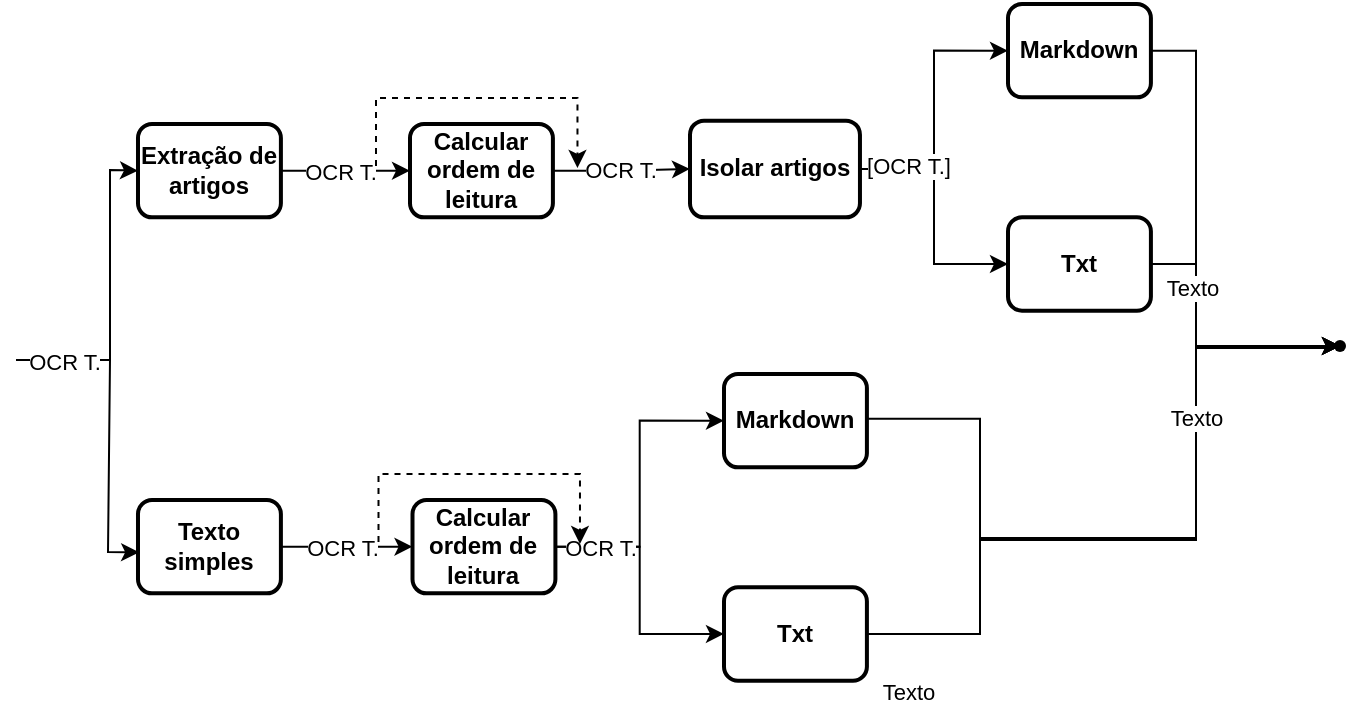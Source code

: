 <mxfile version="24.7.8">
  <diagram id="C5RBs43oDa-KdzZeNtuy" name="Page-1">
    <mxGraphModel dx="1388" dy="570" grid="0" gridSize="10" guides="1" tooltips="1" connect="1" arrows="1" fold="1" page="0" pageScale="1" pageWidth="827" pageHeight="1169" math="0" shadow="0">
      <root>
        <mxCell id="WIyWlLk6GJQsqaUBKTNV-0" />
        <mxCell id="WIyWlLk6GJQsqaUBKTNV-1" parent="WIyWlLk6GJQsqaUBKTNV-0" />
        <mxCell id="emc-SJDjb3-GtYumTHaR-23" value="" style="edgeStyle=orthogonalEdgeStyle;rounded=0;orthogonalLoop=1;jettySize=auto;html=1;entryX=0;entryY=0.5;entryDx=0;entryDy=0;" parent="WIyWlLk6GJQsqaUBKTNV-1" source="emc-SJDjb3-GtYumTHaR-24" target="zUcCvULZBNjmUCeSHpB5-2" edge="1">
          <mxGeometry relative="1" as="geometry">
            <mxPoint x="180" y="405" as="targetPoint" />
          </mxGeometry>
        </mxCell>
        <mxCell id="SCw9ndpxxCGw7AszbB7P-1" value="OCR T." style="edgeLabel;html=1;align=center;verticalAlign=middle;resizable=0;points=[];" parent="emc-SJDjb3-GtYumTHaR-23" vertex="1" connectable="0">
          <mxGeometry x="-0.212" relative="1" as="geometry">
            <mxPoint x="4" as="offset" />
          </mxGeometry>
        </mxCell>
        <mxCell id="emc-SJDjb3-GtYumTHaR-24" value="&lt;b&gt;Extração de artigos&lt;/b&gt;" style="rounded=1;whiteSpace=wrap;html=1;absoluteArcSize=1;arcSize=14;strokeWidth=2;" parent="WIyWlLk6GJQsqaUBKTNV-1" vertex="1">
          <mxGeometry x="63.996" y="312.997" width="71.457" height="46.667" as="geometry" />
        </mxCell>
        <mxCell id="emc-SJDjb3-GtYumTHaR-33" value="" style="endArrow=classic;html=1;rounded=0;entryX=0;entryY=0.5;entryDx=0;entryDy=0;" parent="WIyWlLk6GJQsqaUBKTNV-1" target="emc-SJDjb3-GtYumTHaR-24" edge="1">
          <mxGeometry width="50" height="50" relative="1" as="geometry">
            <mxPoint x="3" y="431" as="sourcePoint" />
            <mxPoint x="52.864" y="393.333" as="targetPoint" />
            <Array as="points">
              <mxPoint x="50" y="431" />
              <mxPoint x="50" y="336" />
            </Array>
          </mxGeometry>
        </mxCell>
        <mxCell id="SCw9ndpxxCGw7AszbB7P-0" value="OCR T." style="edgeLabel;html=1;align=center;verticalAlign=middle;resizable=0;points=[];" parent="emc-SJDjb3-GtYumTHaR-33" vertex="1" connectable="0">
          <mxGeometry x="-0.467" y="-1" relative="1" as="geometry">
            <mxPoint x="-18" as="offset" />
          </mxGeometry>
        </mxCell>
        <mxCell id="zUcCvULZBNjmUCeSHpB5-0" value="" style="edgeStyle=orthogonalEdgeStyle;rounded=0;orthogonalLoop=1;jettySize=auto;html=1;" edge="1" parent="WIyWlLk6GJQsqaUBKTNV-1" source="zUcCvULZBNjmUCeSHpB5-2" target="zUcCvULZBNjmUCeSHpB5-4">
          <mxGeometry relative="1" as="geometry" />
        </mxCell>
        <mxCell id="zUcCvULZBNjmUCeSHpB5-1" value="OCR T." style="edgeLabel;html=1;align=center;verticalAlign=middle;resizable=0;points=[];" vertex="1" connectable="0" parent="zUcCvULZBNjmUCeSHpB5-0">
          <mxGeometry x="0.034" y="-1" relative="1" as="geometry">
            <mxPoint x="-2" y="-1" as="offset" />
          </mxGeometry>
        </mxCell>
        <mxCell id="zUcCvULZBNjmUCeSHpB5-2" value="&lt;b&gt;Calcular ordem de leitura&lt;/b&gt;" style="rounded=1;whiteSpace=wrap;html=1;absoluteArcSize=1;arcSize=14;strokeWidth=2;" vertex="1" parent="WIyWlLk6GJQsqaUBKTNV-1">
          <mxGeometry x="199.999" y="312.997" width="71.457" height="46.667" as="geometry" />
        </mxCell>
        <mxCell id="zUcCvULZBNjmUCeSHpB5-7" style="edgeStyle=orthogonalEdgeStyle;rounded=0;orthogonalLoop=1;jettySize=auto;html=1;entryX=0;entryY=0.5;entryDx=0;entryDy=0;" edge="1" parent="WIyWlLk6GJQsqaUBKTNV-1" source="zUcCvULZBNjmUCeSHpB5-4" target="zUcCvULZBNjmUCeSHpB5-9">
          <mxGeometry relative="1" as="geometry">
            <mxPoint x="440" y="405" as="targetPoint" />
          </mxGeometry>
        </mxCell>
        <mxCell id="zUcCvULZBNjmUCeSHpB5-17" style="edgeStyle=orthogonalEdgeStyle;rounded=0;orthogonalLoop=1;jettySize=auto;html=1;" edge="1" parent="WIyWlLk6GJQsqaUBKTNV-1" source="zUcCvULZBNjmUCeSHpB5-4" target="zUcCvULZBNjmUCeSHpB5-16">
          <mxGeometry relative="1" as="geometry">
            <Array as="points">
              <mxPoint x="462" y="335" />
              <mxPoint x="462" y="383" />
            </Array>
          </mxGeometry>
        </mxCell>
        <mxCell id="zUcCvULZBNjmUCeSHpB5-37" value="[OCR T.]" style="edgeLabel;html=1;align=center;verticalAlign=middle;resizable=0;points=[];" vertex="1" connectable="0" parent="zUcCvULZBNjmUCeSHpB5-17">
          <mxGeometry x="-0.72" y="2" relative="1" as="geometry">
            <mxPoint x="7" as="offset" />
          </mxGeometry>
        </mxCell>
        <mxCell id="zUcCvULZBNjmUCeSHpB5-4" value="&lt;b&gt;Isolar artigos&lt;/b&gt;" style="rounded=1;whiteSpace=wrap;html=1;absoluteArcSize=1;arcSize=14;strokeWidth=2;" vertex="1" parent="WIyWlLk6GJQsqaUBKTNV-1">
          <mxGeometry x="340" y="311.33" width="84.98" height="48.33" as="geometry" />
        </mxCell>
        <mxCell id="zUcCvULZBNjmUCeSHpB5-5" value="" style="endArrow=classic;html=1;rounded=0;dashed=1;" edge="1" parent="WIyWlLk6GJQsqaUBKTNV-1">
          <mxGeometry width="50" height="50" relative="1" as="geometry">
            <mxPoint x="183" y="334" as="sourcePoint" />
            <mxPoint x="283.734" y="335" as="targetPoint" />
            <Array as="points">
              <mxPoint x="183" y="300" />
              <mxPoint x="283.734" y="300" />
            </Array>
          </mxGeometry>
        </mxCell>
        <mxCell id="zUcCvULZBNjmUCeSHpB5-9" value="&lt;b&gt;Markdown&lt;/b&gt;" style="rounded=1;whiteSpace=wrap;html=1;absoluteArcSize=1;arcSize=14;strokeWidth=2;" vertex="1" parent="WIyWlLk6GJQsqaUBKTNV-1">
          <mxGeometry x="498.999" y="252.997" width="71.457" height="46.667" as="geometry" />
        </mxCell>
        <mxCell id="zUcCvULZBNjmUCeSHpB5-26" style="edgeStyle=orthogonalEdgeStyle;rounded=0;orthogonalLoop=1;jettySize=auto;html=1;entryX=0;entryY=0.5;entryDx=0;entryDy=0;" edge="1" parent="WIyWlLk6GJQsqaUBKTNV-1" source="zUcCvULZBNjmUCeSHpB5-14" target="zUcCvULZBNjmUCeSHpB5-24">
          <mxGeometry relative="1" as="geometry" />
        </mxCell>
        <mxCell id="zUcCvULZBNjmUCeSHpB5-14" value="&lt;b&gt;Texto simples&lt;/b&gt;" style="rounded=1;whiteSpace=wrap;html=1;absoluteArcSize=1;arcSize=14;strokeWidth=2;" vertex="1" parent="WIyWlLk6GJQsqaUBKTNV-1">
          <mxGeometry x="63.996" y="500.997" width="71.457" height="46.667" as="geometry" />
        </mxCell>
        <mxCell id="zUcCvULZBNjmUCeSHpB5-15" value="" style="endArrow=classic;html=1;rounded=0;entryX=0.008;entryY=0.561;entryDx=0;entryDy=0;entryPerimeter=0;" edge="1" parent="WIyWlLk6GJQsqaUBKTNV-1" target="zUcCvULZBNjmUCeSHpB5-14">
          <mxGeometry width="50" height="50" relative="1" as="geometry">
            <mxPoint x="50" y="431" as="sourcePoint" />
            <mxPoint x="520" y="450" as="targetPoint" />
            <Array as="points">
              <mxPoint x="49" y="527" />
            </Array>
          </mxGeometry>
        </mxCell>
        <mxCell id="zUcCvULZBNjmUCeSHpB5-19" style="edgeStyle=orthogonalEdgeStyle;rounded=0;orthogonalLoop=1;jettySize=auto;html=1;" edge="1" parent="WIyWlLk6GJQsqaUBKTNV-1" source="zUcCvULZBNjmUCeSHpB5-16" target="zUcCvULZBNjmUCeSHpB5-18">
          <mxGeometry relative="1" as="geometry">
            <Array as="points">
              <mxPoint x="593" y="383" />
              <mxPoint x="593" y="424" />
            </Array>
          </mxGeometry>
        </mxCell>
        <mxCell id="zUcCvULZBNjmUCeSHpB5-16" value="&lt;b&gt;Txt&lt;/b&gt;" style="rounded=1;whiteSpace=wrap;html=1;absoluteArcSize=1;arcSize=14;strokeWidth=2;" vertex="1" parent="WIyWlLk6GJQsqaUBKTNV-1">
          <mxGeometry x="498.999" y="359.657" width="71.457" height="46.667" as="geometry" />
        </mxCell>
        <mxCell id="zUcCvULZBNjmUCeSHpB5-18" value="" style="shape=waypoint;sketch=0;fillStyle=solid;size=6;pointerEvents=1;points=[];fillColor=none;resizable=0;rotatable=0;perimeter=centerPerimeter;snapToPoint=1;" vertex="1" parent="WIyWlLk6GJQsqaUBKTNV-1">
          <mxGeometry x="655" y="414" width="20" height="20" as="geometry" />
        </mxCell>
        <mxCell id="zUcCvULZBNjmUCeSHpB5-20" style="edgeStyle=orthogonalEdgeStyle;rounded=0;orthogonalLoop=1;jettySize=auto;html=1;entryX=0.376;entryY=0.607;entryDx=0;entryDy=0;entryPerimeter=0;" edge="1" parent="WIyWlLk6GJQsqaUBKTNV-1" source="zUcCvULZBNjmUCeSHpB5-9" target="zUcCvULZBNjmUCeSHpB5-18">
          <mxGeometry relative="1" as="geometry">
            <Array as="points">
              <mxPoint x="593" y="276" />
              <mxPoint x="593" y="424" />
            </Array>
          </mxGeometry>
        </mxCell>
        <mxCell id="zUcCvULZBNjmUCeSHpB5-21" value="Texto" style="edgeLabel;html=1;align=center;verticalAlign=middle;resizable=0;points=[];" vertex="1" connectable="0" parent="zUcCvULZBNjmUCeSHpB5-20">
          <mxGeometry x="0.161" y="-2" relative="1" as="geometry">
            <mxPoint as="offset" />
          </mxGeometry>
        </mxCell>
        <mxCell id="zUcCvULZBNjmUCeSHpB5-22" value="OCR T." style="edgeLabel;html=1;align=center;verticalAlign=middle;resizable=0;points=[];" vertex="1" connectable="0" parent="WIyWlLk6GJQsqaUBKTNV-1">
          <mxGeometry x="165.941" y="524.333" as="geometry" />
        </mxCell>
        <mxCell id="zUcCvULZBNjmUCeSHpB5-32" style="edgeStyle=orthogonalEdgeStyle;rounded=0;orthogonalLoop=1;jettySize=auto;html=1;entryX=0;entryY=0.5;entryDx=0;entryDy=0;" edge="1" parent="WIyWlLk6GJQsqaUBKTNV-1" source="zUcCvULZBNjmUCeSHpB5-24" target="zUcCvULZBNjmUCeSHpB5-28">
          <mxGeometry relative="1" as="geometry" />
        </mxCell>
        <mxCell id="zUcCvULZBNjmUCeSHpB5-33" style="edgeStyle=orthogonalEdgeStyle;rounded=0;orthogonalLoop=1;jettySize=auto;html=1;entryX=0;entryY=0.5;entryDx=0;entryDy=0;" edge="1" parent="WIyWlLk6GJQsqaUBKTNV-1" source="zUcCvULZBNjmUCeSHpB5-24" target="zUcCvULZBNjmUCeSHpB5-27">
          <mxGeometry relative="1" as="geometry" />
        </mxCell>
        <mxCell id="zUcCvULZBNjmUCeSHpB5-34" value="OCR T." style="edgeLabel;html=1;align=center;verticalAlign=middle;resizable=0;points=[];" vertex="1" connectable="0" parent="zUcCvULZBNjmUCeSHpB5-33">
          <mxGeometry x="-0.775" y="-1" relative="1" as="geometry">
            <mxPoint x="6" y="-1" as="offset" />
          </mxGeometry>
        </mxCell>
        <mxCell id="zUcCvULZBNjmUCeSHpB5-24" value="&lt;b&gt;Calcular ordem de leitura&lt;/b&gt;" style="rounded=1;whiteSpace=wrap;html=1;absoluteArcSize=1;arcSize=14;strokeWidth=2;" vertex="1" parent="WIyWlLk6GJQsqaUBKTNV-1">
          <mxGeometry x="201.249" y="500.997" width="71.457" height="46.667" as="geometry" />
        </mxCell>
        <mxCell id="zUcCvULZBNjmUCeSHpB5-25" value="" style="endArrow=classic;html=1;rounded=0;dashed=1;" edge="1" parent="WIyWlLk6GJQsqaUBKTNV-1">
          <mxGeometry width="50" height="50" relative="1" as="geometry">
            <mxPoint x="184.25" y="522" as="sourcePoint" />
            <mxPoint x="284.984" y="523" as="targetPoint" />
            <Array as="points">
              <mxPoint x="184.25" y="488" />
              <mxPoint x="284.984" y="488" />
            </Array>
          </mxGeometry>
        </mxCell>
        <mxCell id="zUcCvULZBNjmUCeSHpB5-27" value="&lt;b&gt;Markdown&lt;/b&gt;" style="rounded=1;whiteSpace=wrap;html=1;absoluteArcSize=1;arcSize=14;strokeWidth=2;" vertex="1" parent="WIyWlLk6GJQsqaUBKTNV-1">
          <mxGeometry x="356.999" y="437.997" width="71.457" height="46.667" as="geometry" />
        </mxCell>
        <mxCell id="zUcCvULZBNjmUCeSHpB5-28" value="&lt;b&gt;Txt&lt;/b&gt;" style="rounded=1;whiteSpace=wrap;html=1;absoluteArcSize=1;arcSize=14;strokeWidth=2;" vertex="1" parent="WIyWlLk6GJQsqaUBKTNV-1">
          <mxGeometry x="356.999" y="544.657" width="71.457" height="46.667" as="geometry" />
        </mxCell>
        <mxCell id="zUcCvULZBNjmUCeSHpB5-29" value="Texto" style="edgeLabel;html=1;align=center;verticalAlign=middle;resizable=0;points=[];" vertex="1" connectable="0" parent="WIyWlLk6GJQsqaUBKTNV-1">
          <mxGeometry x="449" y="596.816" as="geometry" />
        </mxCell>
        <mxCell id="zUcCvULZBNjmUCeSHpB5-30" style="edgeStyle=orthogonalEdgeStyle;rounded=0;orthogonalLoop=1;jettySize=auto;html=1;entryX=0.08;entryY=0.86;entryDx=0;entryDy=0;entryPerimeter=0;" edge="1" parent="WIyWlLk6GJQsqaUBKTNV-1" source="zUcCvULZBNjmUCeSHpB5-28" target="zUcCvULZBNjmUCeSHpB5-18">
          <mxGeometry relative="1" as="geometry">
            <Array as="points">
              <mxPoint x="485" y="568" />
              <mxPoint x="485" y="521" />
              <mxPoint x="593" y="521" />
              <mxPoint x="593" y="425" />
              <mxPoint x="663" y="425" />
              <mxPoint x="663" y="424" />
            </Array>
          </mxGeometry>
        </mxCell>
        <mxCell id="zUcCvULZBNjmUCeSHpB5-31" style="edgeStyle=orthogonalEdgeStyle;rounded=0;orthogonalLoop=1;jettySize=auto;html=1;" edge="1" parent="WIyWlLk6GJQsqaUBKTNV-1" target="zUcCvULZBNjmUCeSHpB5-18">
          <mxGeometry relative="1" as="geometry">
            <mxPoint x="428.456" y="460.355" as="sourcePoint" />
            <mxPoint x="665" y="423.01" as="targetPoint" />
            <Array as="points">
              <mxPoint x="485" y="460" />
              <mxPoint x="485" y="520" />
              <mxPoint x="593" y="520" />
              <mxPoint x="593" y="424" />
            </Array>
          </mxGeometry>
        </mxCell>
        <mxCell id="zUcCvULZBNjmUCeSHpB5-35" value="Texto" style="edgeLabel;html=1;align=center;verticalAlign=middle;resizable=0;points=[];" vertex="1" connectable="0" parent="zUcCvULZBNjmUCeSHpB5-31">
          <mxGeometry x="0.45" relative="1" as="geometry">
            <mxPoint as="offset" />
          </mxGeometry>
        </mxCell>
      </root>
    </mxGraphModel>
  </diagram>
</mxfile>
